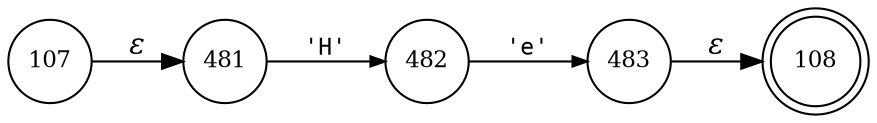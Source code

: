 digraph ATN {
rankdir=LR;
s108[fontsize=11, label="108", shape=doublecircle, fixedsize=true, width=.6];
s481[fontsize=11,label="481", shape=circle, fixedsize=true, width=.55, peripheries=1];
s482[fontsize=11,label="482", shape=circle, fixedsize=true, width=.55, peripheries=1];
s483[fontsize=11,label="483", shape=circle, fixedsize=true, width=.55, peripheries=1];
s107[fontsize=11,label="107", shape=circle, fixedsize=true, width=.55, peripheries=1];
s107 -> s481 [fontname="Times-Italic", label="&epsilon;"];
s481 -> s482 [fontsize=11, fontname="Courier", arrowsize=.7, label = "'H'", arrowhead = normal];
s482 -> s483 [fontsize=11, fontname="Courier", arrowsize=.7, label = "'e'", arrowhead = normal];
s483 -> s108 [fontname="Times-Italic", label="&epsilon;"];
}